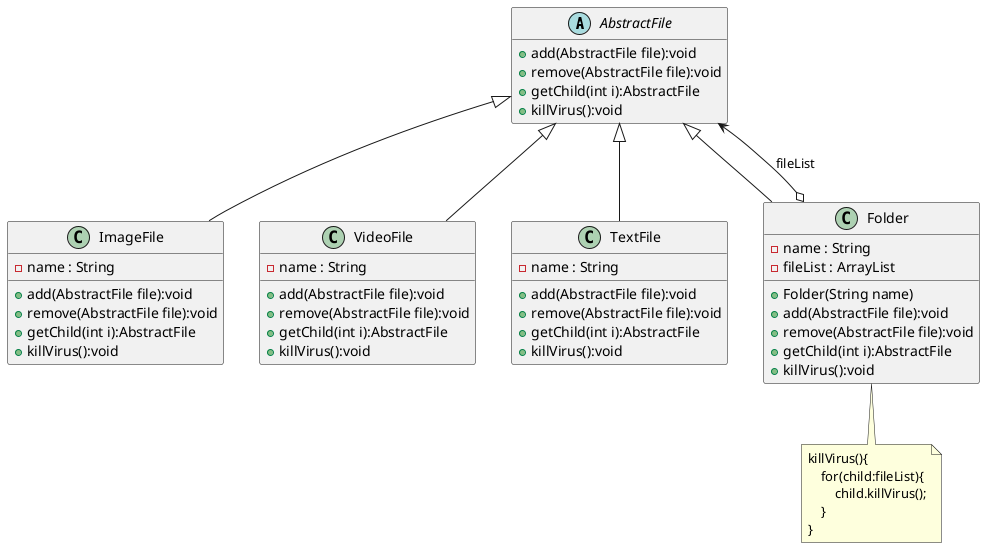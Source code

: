 @startuml Composite_Example
hide empty members
abstract AbstractFile{
    + add(AbstractFile file):void
    + remove(AbstractFile file):void
    + getChild(int i):AbstractFile
    + killVirus():void
}

class ImageFile{
    - name : String
    + add(AbstractFile file):void
    + remove(AbstractFile file):void
    + getChild(int i):AbstractFile
    + killVirus():void
}
class VideoFile{
    - name : String
    + add(AbstractFile file):void
    + remove(AbstractFile file):void
    + getChild(int i):AbstractFile
    + killVirus():void
}
class TextFile{
    - name : String
    + add(AbstractFile file):void
    + remove(AbstractFile file):void
    + getChild(int i):AbstractFile
    + killVirus():void
}
class Folder{
    - name : String
    - fileList : ArrayList
    + Folder(String name)
    + add(AbstractFile file):void
    + remove(AbstractFile file):void
    + getChild(int i):AbstractFile
    + killVirus():void
}
AbstractFile <|-- ImageFile
AbstractFile <|-- VideoFile
AbstractFile <|-- TextFile
AbstractFile <|-- Folder
AbstractFile <--o Folder : fileList

note bottom of Folder
killVirus(){
    for(child:fileList){
        child.killVirus();
    }
}
end note
@endumld